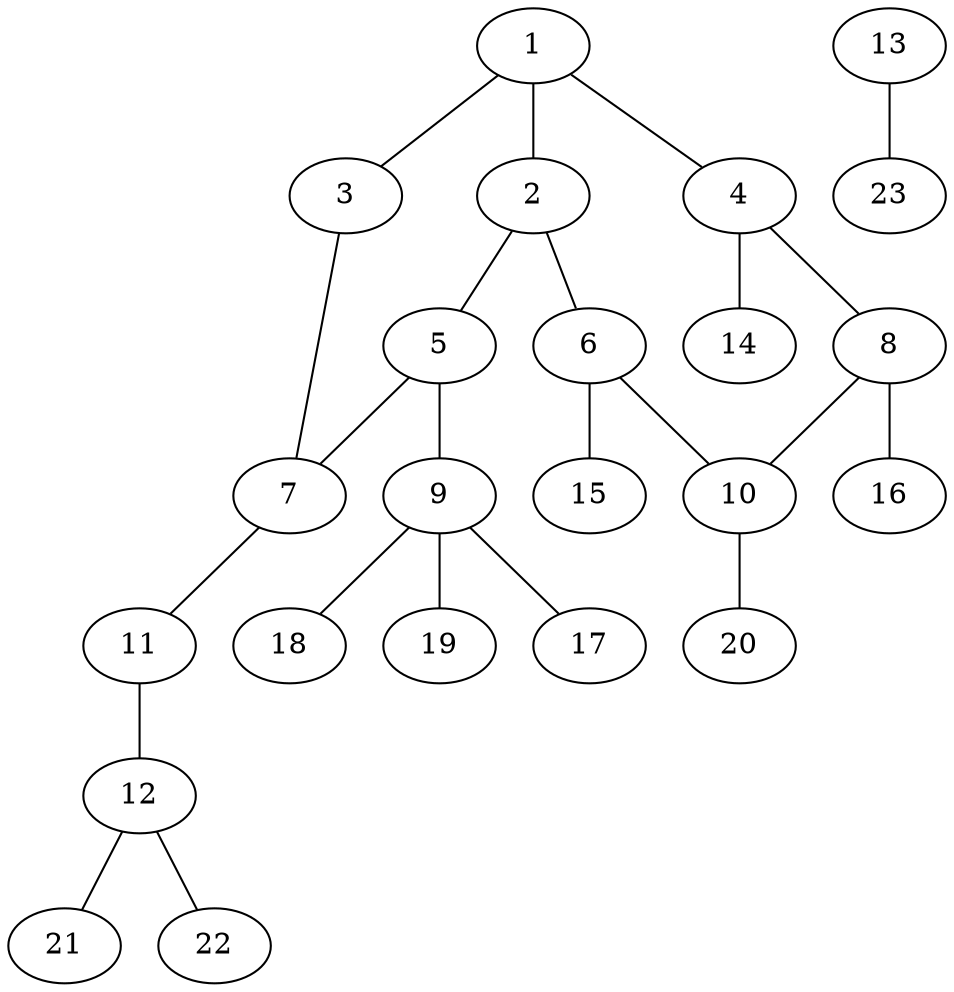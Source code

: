 graph molecule_4193 {
	1	 [chem=C];
	2	 [chem=C];
	1 -- 2	 [valence=2];
	3	 [chem=S];
	1 -- 3	 [valence=1];
	4	 [chem=C];
	1 -- 4	 [valence=1];
	5	 [chem=N];
	2 -- 5	 [valence=1];
	6	 [chem=C];
	2 -- 6	 [valence=1];
	7	 [chem=C];
	3 -- 7	 [valence=1];
	8	 [chem=C];
	4 -- 8	 [valence=2];
	14	 [chem=H];
	4 -- 14	 [valence=1];
	5 -- 7	 [valence=1];
	9	 [chem=C];
	5 -- 9	 [valence=1];
	10	 [chem=C];
	6 -- 10	 [valence=2];
	15	 [chem=H];
	6 -- 15	 [valence=1];
	11	 [chem=N];
	7 -- 11	 [valence=2];
	8 -- 10	 [valence=1];
	16	 [chem=H];
	8 -- 16	 [valence=1];
	17	 [chem=H];
	9 -- 17	 [valence=1];
	18	 [chem=H];
	9 -- 18	 [valence=1];
	19	 [chem=H];
	9 -- 19	 [valence=1];
	20	 [chem=H];
	10 -- 20	 [valence=1];
	12	 [chem=N];
	11 -- 12	 [valence=1];
	21	 [chem=H];
	12 -- 21	 [valence=1];
	22	 [chem=H];
	12 -- 22	 [valence=1];
	13	 [chem=Cl];
	23	 [chem=H];
	13 -- 23	 [valence=1];
}
